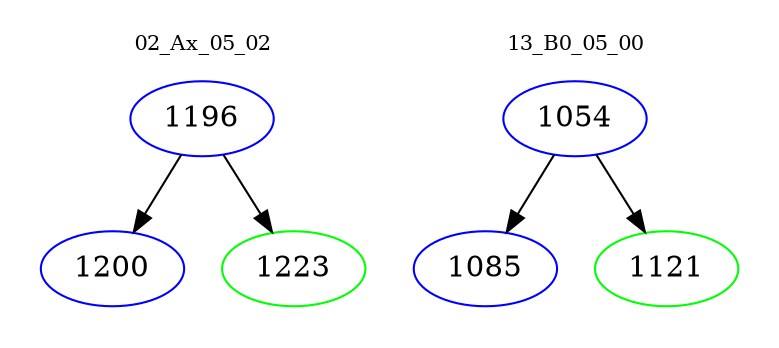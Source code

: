digraph{
subgraph cluster_0 {
color = white
label = "02_Ax_05_02";
fontsize=10;
T0_1196 [label="1196", color="blue"]
T0_1196 -> T0_1200 [color="black"]
T0_1200 [label="1200", color="blue"]
T0_1196 -> T0_1223 [color="black"]
T0_1223 [label="1223", color="green"]
}
subgraph cluster_1 {
color = white
label = "13_B0_05_00";
fontsize=10;
T1_1054 [label="1054", color="blue"]
T1_1054 -> T1_1085 [color="black"]
T1_1085 [label="1085", color="blue"]
T1_1054 -> T1_1121 [color="black"]
T1_1121 [label="1121", color="green"]
}
}

